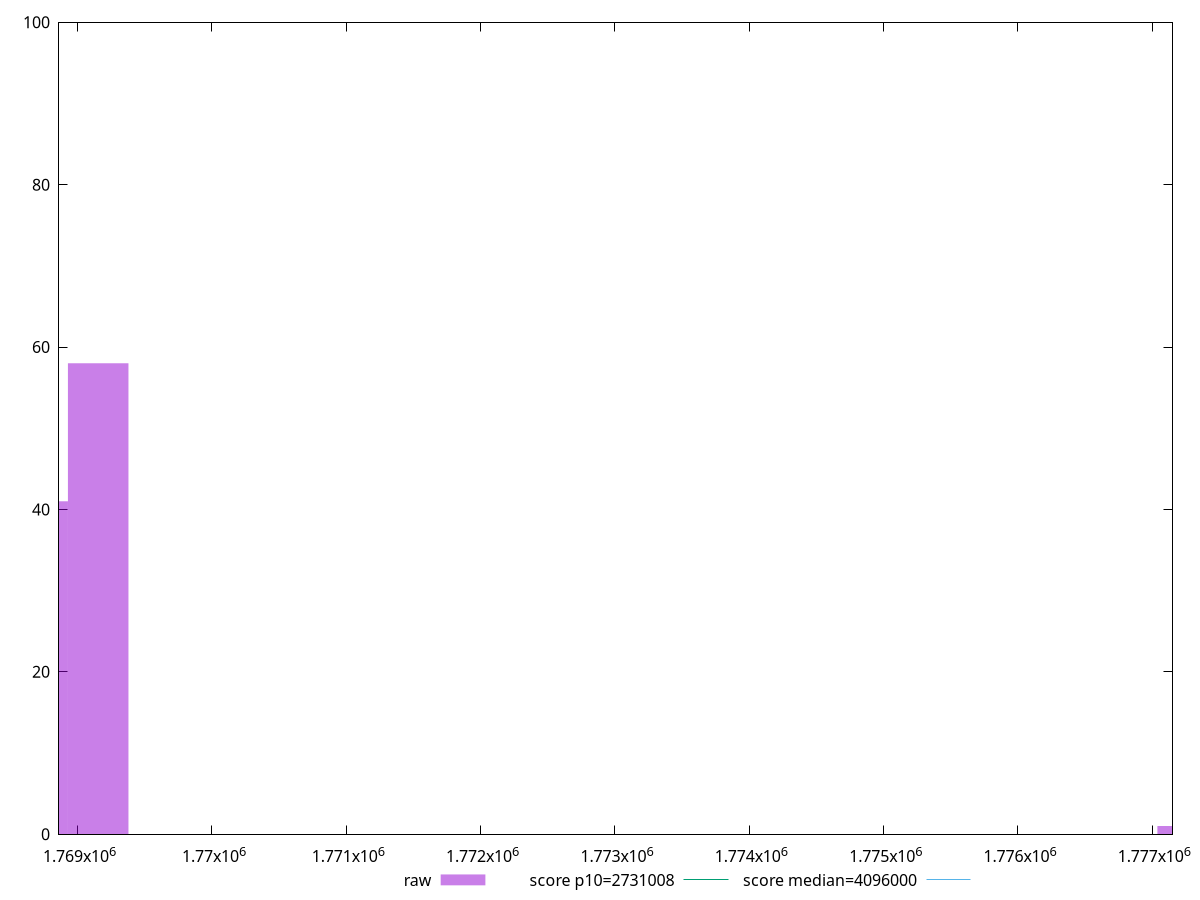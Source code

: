 reset

$raw <<EOF
1777262.870024946 1
1768703.1755939007 41
1769153.6858271137 58
EOF

set key outside below
set boxwidth 450.5102332129141
set xrange [1768862:1777150]
set yrange [0:100]
set trange [0:100]
set style fill transparent solid 0.5 noborder

set parametric
set terminal svg size 640, 490 enhanced background rgb 'white'
set output "reports/report_00031_2021-02-24T23-18-18.084Z/total-byte-weight/samples/music/raw/histogram.svg"

plot $raw title "raw" with boxes, \
     2731008,t title "score p10=2731008", \
     4096000,t title "score median=4096000"

reset
